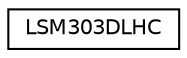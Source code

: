digraph "Graphical Class Hierarchy"
{
  edge [fontname="Helvetica",fontsize="10",labelfontname="Helvetica",labelfontsize="10"];
  node [fontname="Helvetica",fontsize="10",shape=record];
  rankdir="LR";
  Node1 [label="LSM303DLHC",height=0.2,width=0.4,color="black", fillcolor="white", style="filled",URL="$classLSM303DLHC.html",tooltip="Provides an interface to the LSM303DLHC accelerometer and magnetometer. "];
}
